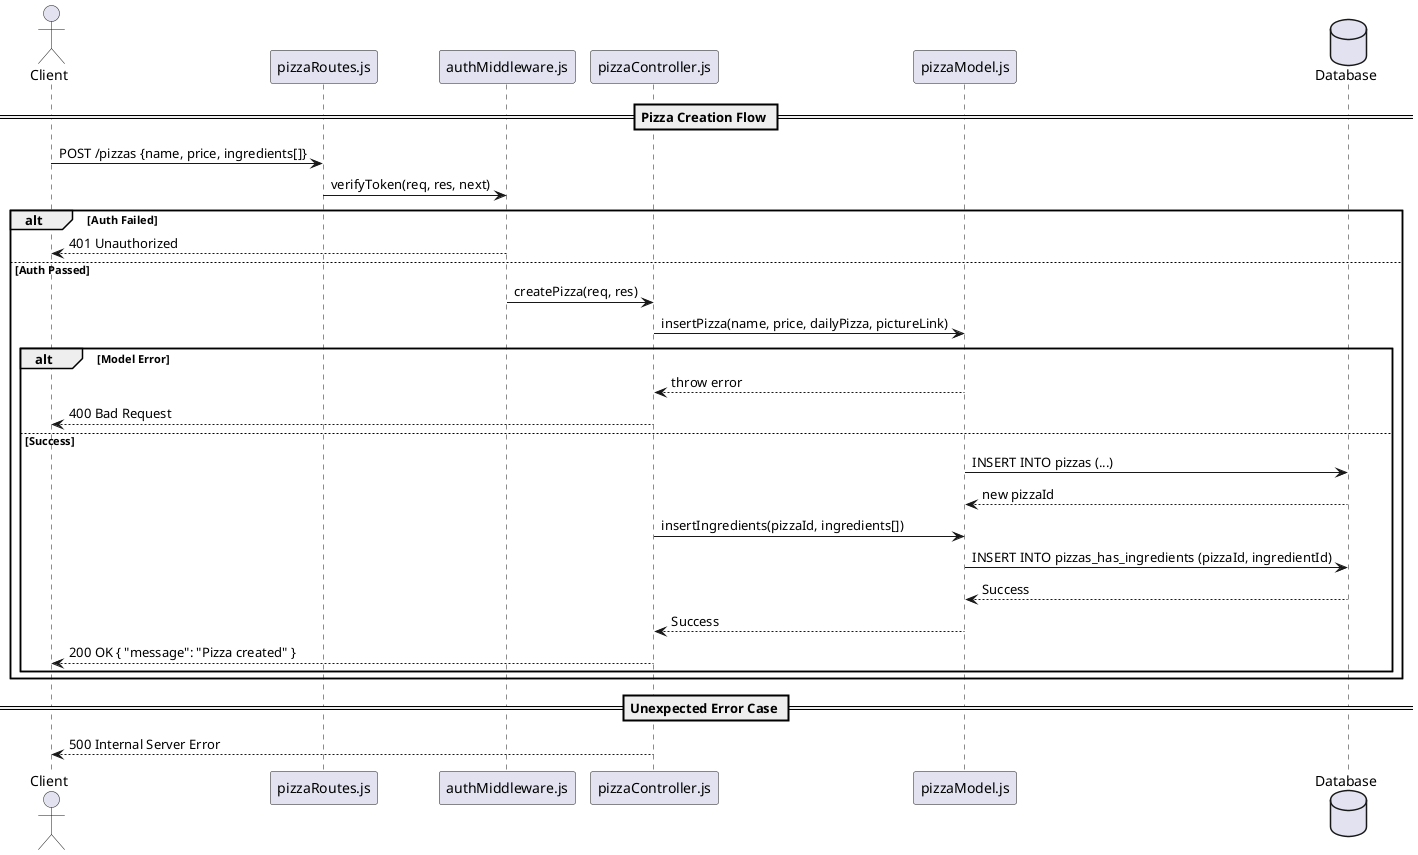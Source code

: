 @startuml
actor Client
participant "pizzaRoutes.js" as Route
participant "authMiddleware.js" as Auth
participant "pizzaController.js" as Controller
participant "pizzaModel.js" as Model
database "Database" as DB

== Pizza Creation Flow ==

Client -> Route : POST /pizzas {name, price, ingredients[]}
Route -> Auth : verifyToken(req, res, next)

alt Auth Failed
    Auth --> Client : 401 Unauthorized
else Auth Passed
    Auth -> Controller : createPizza(req, res)
    Controller -> Model : insertPizza(name, price, dailyPizza, pictureLink)

    alt Model Error
        Model --> Controller : throw error
        Controller --> Client : 400 Bad Request
    else Success
        Model -> DB : INSERT INTO pizzas (...)
        DB --> Model : new pizzaId
        Controller -> Model : insertIngredients(pizzaId, ingredients[])
        Model -> DB : INSERT INTO pizzas_has_ingredients (pizzaId, ingredientId)
        DB --> Model : Success
        Model --> Controller : Success
        Controller --> Client : 200 OK { "message": "Pizza created" }
    end
end

== Unexpected Error Case ==
Controller --> Client : 500 Internal Server Error

@enduml

